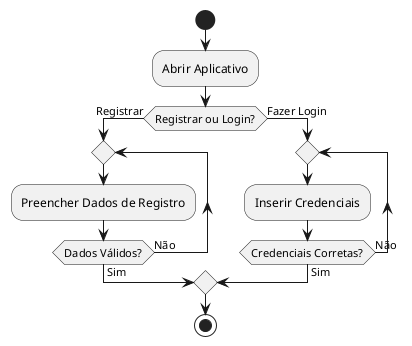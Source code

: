 @startuml Autenticação
start

:Abrir Aplicativo;

if (Registrar ou Login?) then (Registrar)
    repeat
        :Preencher Dados de Registro;
    repeat while (Dados Válidos?) is (Não) not (Sim)    
else (Fazer Login)
    repeat
        :Inserir Credenciais;
    repeat while (Credenciais Corretas?) is (Não) not (Sim)    
endif
stop
@enduml

